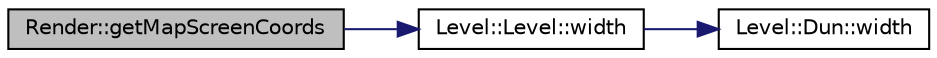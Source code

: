 digraph G
{
  edge [fontname="Helvetica",fontsize="10",labelfontname="Helvetica",labelfontsize="10"];
  node [fontname="Helvetica",fontsize="10",shape=record];
  rankdir="LR";
  Node1 [label="Render::getMapScreenCoords",height=0.2,width=0.4,color="black", fillcolor="grey75", style="filled" fontcolor="black"];
  Node1 -> Node2 [color="midnightblue",fontsize="10",style="solid",fontname="Helvetica"];
  Node2 [label="Level::Level::width",height=0.2,width=0.4,color="black", fillcolor="white", style="filled",URL="$class_level_1_1_level.html#a8a9ab47247600f305776f3d62b73a46a"];
  Node2 -> Node3 [color="midnightblue",fontsize="10",style="solid",fontname="Helvetica"];
  Node3 [label="Level::Dun::width",height=0.2,width=0.4,color="black", fillcolor="white", style="filled",URL="$class_level_1_1_dun.html#a484e94f5c0d423b9277ee500583c510d"];
}
